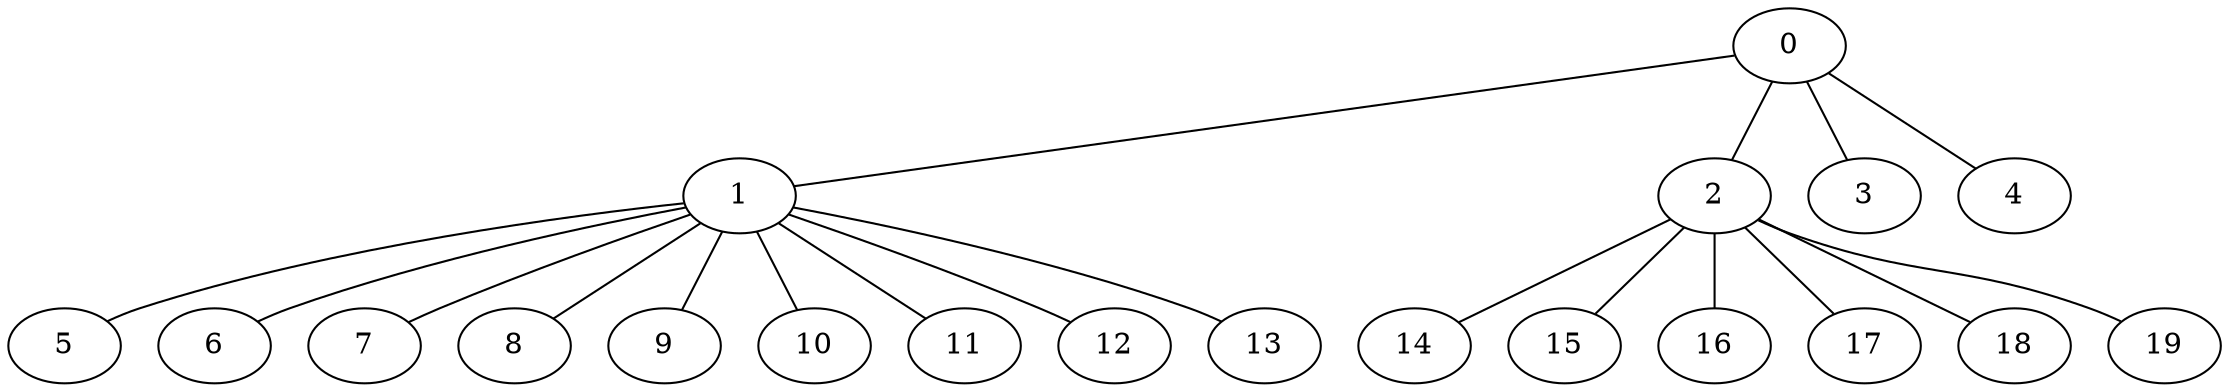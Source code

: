
graph graphname {
    0 -- 1
0 -- 2
0 -- 3
0 -- 4
1 -- 5
1 -- 6
1 -- 7
1 -- 8
1 -- 9
1 -- 10
1 -- 11
1 -- 12
1 -- 13
2 -- 14
2 -- 15
2 -- 16
2 -- 17
2 -- 18
2 -- 19

}
